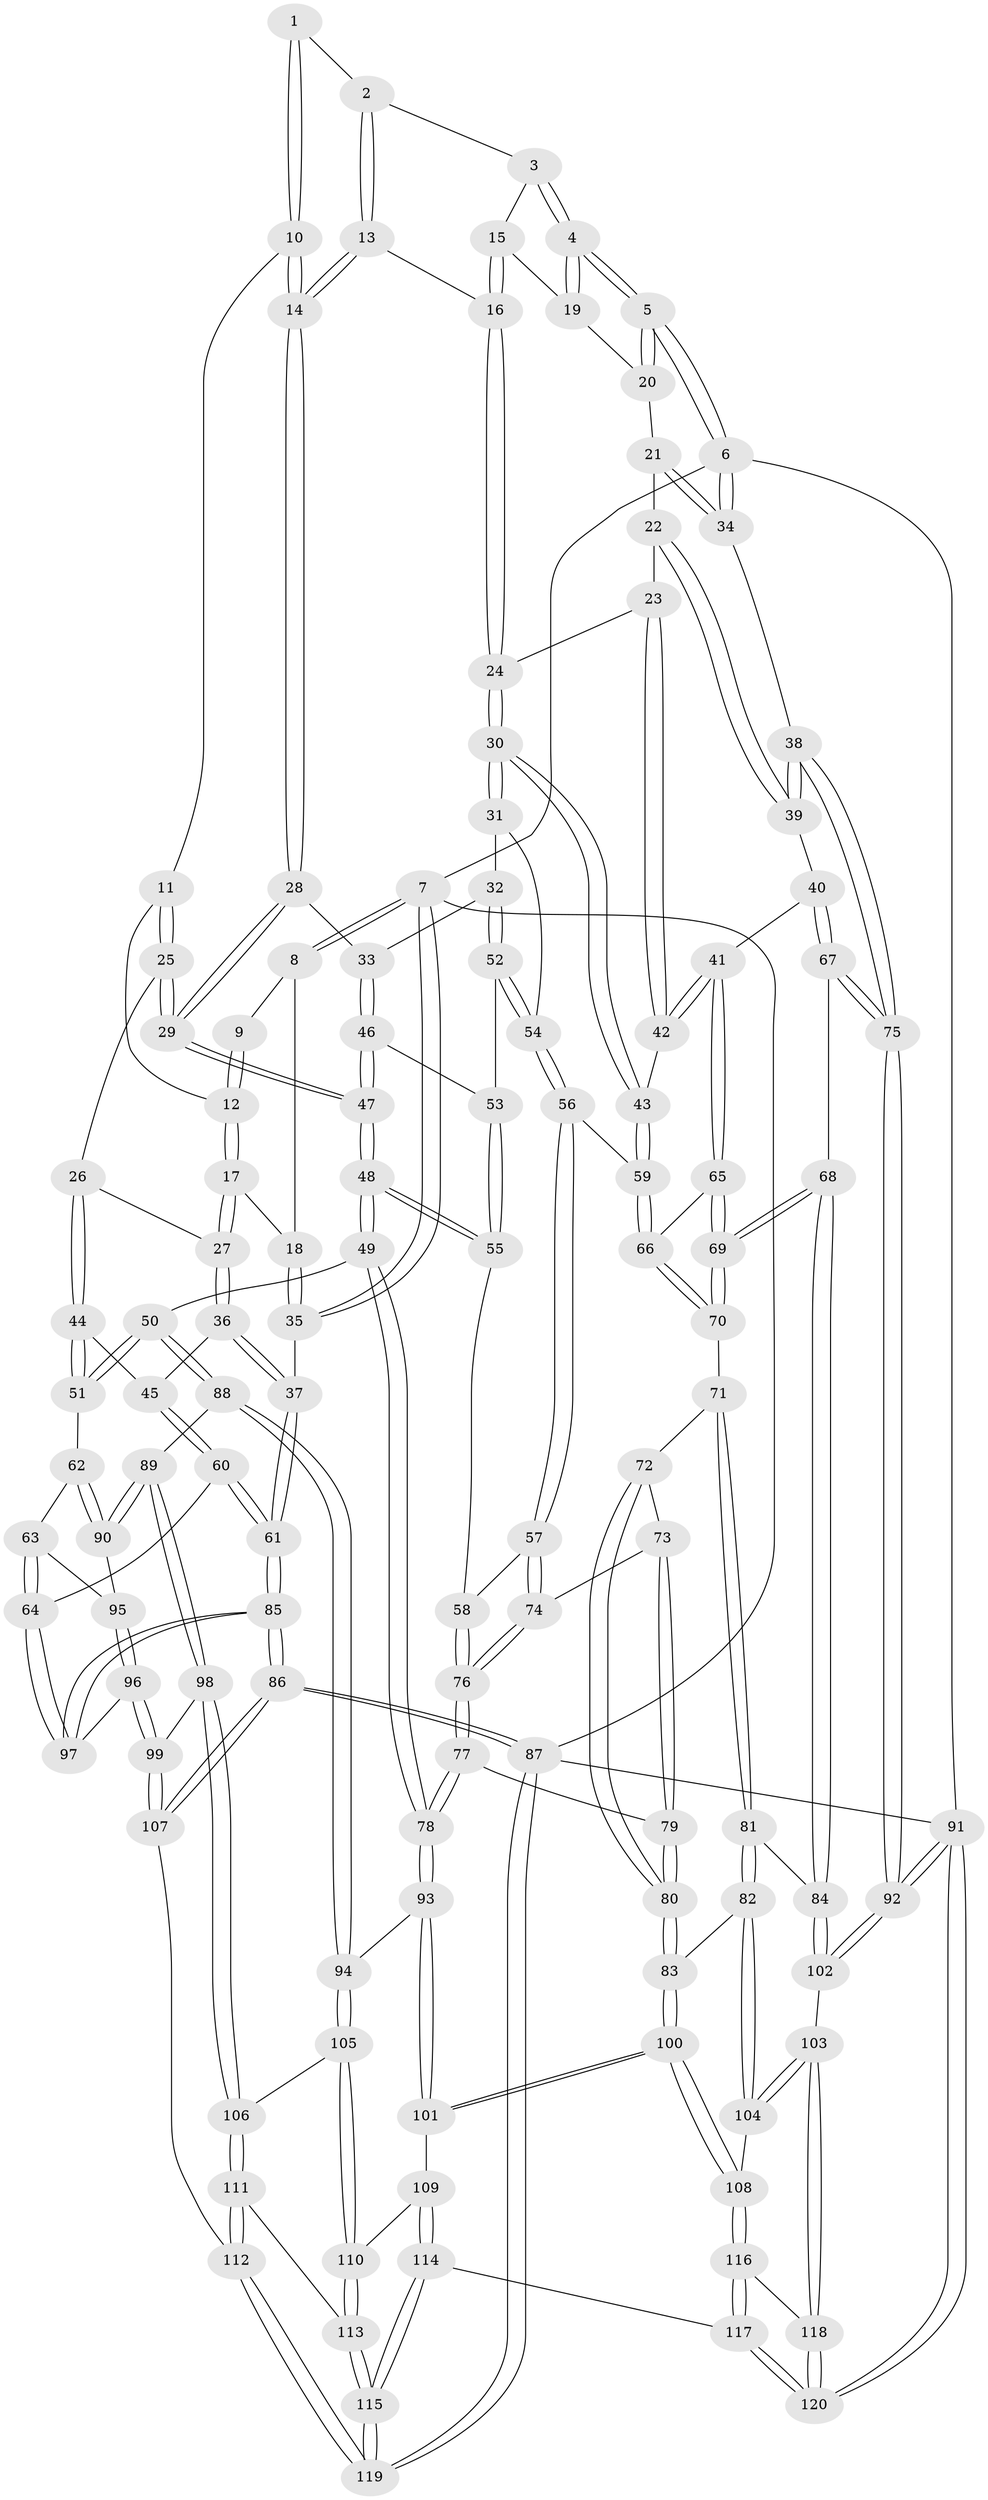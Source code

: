 // coarse degree distribution, {3: 0.1, 5: 0.38333333333333336, 1: 0.016666666666666666, 4: 0.35, 6: 0.15}
// Generated by graph-tools (version 1.1) at 2025/04/03/04/25 22:04:34]
// undirected, 120 vertices, 297 edges
graph export_dot {
graph [start="1"]
  node [color=gray90,style=filled];
  1 [pos="+0.5203676049827077+0"];
  2 [pos="+0.5970029783410338+0"];
  3 [pos="+0.6464945869101016+0"];
  4 [pos="+1+0"];
  5 [pos="+1+0"];
  6 [pos="+1+0"];
  7 [pos="+0+0"];
  8 [pos="+0.006444152054587527+0"];
  9 [pos="+0.43197894296016104+0"];
  10 [pos="+0.4546056772209401+0.1612069764740783"];
  11 [pos="+0.4460285845091751+0.16450245160479413"];
  12 [pos="+0.34575538940102774+0.0943160037311571"];
  13 [pos="+0.5930619842242375+0.1644042281443119"];
  14 [pos="+0.5674354438762641+0.19396469605570257"];
  15 [pos="+0.7628372663740878+0.09680339847546049"];
  16 [pos="+0.7421662446715723+0.1625331200164354"];
  17 [pos="+0.21850249431657368+0.1578839126274566"];
  18 [pos="+0.21771065734692435+0.15714368437256845"];
  19 [pos="+0.8244070544117231+0.09528707228336691"];
  20 [pos="+0.9013284039627071+0.1272975484502357"];
  21 [pos="+0.9158751794746013+0.18702061109067603"];
  22 [pos="+0.9095837098611692+0.23448350923976022"];
  23 [pos="+0.8955619420536303+0.2396116604908739"];
  24 [pos="+0.7712526067732206+0.23625454807188767"];
  25 [pos="+0.37895759355489844+0.2617039323965269"];
  26 [pos="+0.3577198476675855+0.2557650888346883"];
  27 [pos="+0.2197341042401805+0.1616698012321224"];
  28 [pos="+0.5728743593827298+0.23667303341538376"];
  29 [pos="+0.394207716821892+0.2927567408113808"];
  30 [pos="+0.7151205229275962+0.33707751526583785"];
  31 [pos="+0.6093362005380433+0.28446770114732545"];
  32 [pos="+0.6055922223931371+0.2817130216769438"];
  33 [pos="+0.5794832884931997+0.25811020580458377"];
  34 [pos="+1+0"];
  35 [pos="+0+0.2543951030819353"];
  36 [pos="+0.18755313991887484+0.2778349782085874"];
  37 [pos="+0+0.3264131830405252"];
  38 [pos="+1+0.3425876030470506"];
  39 [pos="+1+0.33493618939043496"];
  40 [pos="+0.9411392468077281+0.411779445113751"];
  41 [pos="+0.8650764190370721+0.4204483021744649"];
  42 [pos="+0.8501152760865156+0.40615420569524985"];
  43 [pos="+0.7198378678785828+0.3612533592155545"];
  44 [pos="+0.21619965514142117+0.3683700026068232"];
  45 [pos="+0.21445289834634695+0.36723695554400276"];
  46 [pos="+0.514559541071828+0.3215814999936197"];
  47 [pos="+0.4060186234383243+0.3329229214479017"];
  48 [pos="+0.3820056199352992+0.4664072075649986"];
  49 [pos="+0.37655155986220107+0.46977575015479844"];
  50 [pos="+0.3253887112491327+0.48714990875150727"];
  51 [pos="+0.3101642869251678+0.4824039275831742"];
  52 [pos="+0.5482091695938308+0.3763907367475265"];
  53 [pos="+0.53123563911032+0.3710934751792641"];
  54 [pos="+0.5726044902313797+0.39285567048439696"];
  55 [pos="+0.4384193152548525+0.4740039612630968"];
  56 [pos="+0.6036621989848571+0.44093936219177104"];
  57 [pos="+0.5831642631767043+0.46880759712976705"];
  58 [pos="+0.4694617179922698+0.48559065125449824"];
  59 [pos="+0.7036103514969864+0.3919405396237847"];
  60 [pos="+0+0.47176281671404235"];
  61 [pos="+0+0.46059565356764043"];
  62 [pos="+0.24611193489045421+0.5072857672796484"];
  63 [pos="+0.06473719646860417+0.5284688283136552"];
  64 [pos="+0+0.48655915486320733"];
  65 [pos="+0.8523842562931714+0.49056966250334805"];
  66 [pos="+0.7224475636365192+0.4812920789423802"];
  67 [pos="+0.9655391668054398+0.5708891863940667"];
  68 [pos="+0.880106269325257+0.5995592441190984"];
  69 [pos="+0.8598444788853176+0.5614956409267626"];
  70 [pos="+0.7175750277653454+0.5266322752964182"];
  71 [pos="+0.7019159866513621+0.5468077148358079"];
  72 [pos="+0.6832074073402202+0.5505292661566042"];
  73 [pos="+0.6197187554363826+0.5372177642746003"];
  74 [pos="+0.6172595161278829+0.5345877417502924"];
  75 [pos="+1+0.5716430261262911"];
  76 [pos="+0.5195454359903017+0.5799916189034247"];
  77 [pos="+0.5270531757667257+0.6205385448637315"];
  78 [pos="+0.47375745410635+0.6913568778862248"];
  79 [pos="+0.5925717918037414+0.6218217088485218"];
  80 [pos="+0.6357203624892526+0.6598991743196366"];
  81 [pos="+0.7519355089138668+0.6542400211562073"];
  82 [pos="+0.7451673557268681+0.6625682195901651"];
  83 [pos="+0.6656095453546848+0.7197499990806137"];
  84 [pos="+0.8724440347837843+0.619046555572504"];
  85 [pos="+0+0.9399264831928392"];
  86 [pos="+0+0.9883223496875616"];
  87 [pos="+0+1"];
  88 [pos="+0.3170954137558641+0.579802631955954"];
  89 [pos="+0.26296419356519124+0.6747345146718284"];
  90 [pos="+0.18507538541798896+0.6229747028573226"];
  91 [pos="+1+1"];
  92 [pos="+1+0.8796897719059856"];
  93 [pos="+0.46498261000840535+0.7205090175276364"];
  94 [pos="+0.4373352979681082+0.718677804203145"];
  95 [pos="+0.14682740280463785+0.6242298776414977"];
  96 [pos="+0.12745854402904697+0.7246793574578497"];
  97 [pos="+0.10610337099155032+0.7232676772199168"];
  98 [pos="+0.26076401975608526+0.7271679558635314"];
  99 [pos="+0.16382739069676658+0.75086190086033"];
  100 [pos="+0.6400129220096721+0.7959954091371239"];
  101 [pos="+0.5105515346328878+0.7774667628429074"];
  102 [pos="+0.9349887318126313+0.8225082289184761"];
  103 [pos="+0.9005164811598055+0.8383309998998428"];
  104 [pos="+0.8614776453120934+0.8304723385549415"];
  105 [pos="+0.3174866735384314+0.7599110783263229"];
  106 [pos="+0.29791494858583234+0.7591077985053832"];
  107 [pos="+0.1526146847747103+0.8153635090471337"];
  108 [pos="+0.6584463783837459+0.82286625514813"];
  109 [pos="+0.4757043940720565+0.8368633218220997"];
  110 [pos="+0.37861554165413025+0.8516662163954205"];
  111 [pos="+0.27630311246351974+0.8405149948883606"];
  112 [pos="+0.1943418992095521+0.9011750527056218"];
  113 [pos="+0.3450600685467922+0.9134909550836907"];
  114 [pos="+0.4444937422322625+1"];
  115 [pos="+0.38183714357545845+1"];
  116 [pos="+0.6392419373771885+1"];
  117 [pos="+0.5974183514779182+1"];
  118 [pos="+0.8733115127796505+0.8996023860006133"];
  119 [pos="+0.11643782006746588+1"];
  120 [pos="+0.8750537926063378+1"];
  1 -- 2;
  1 -- 10;
  1 -- 10;
  2 -- 3;
  2 -- 13;
  2 -- 13;
  3 -- 4;
  3 -- 4;
  3 -- 15;
  4 -- 5;
  4 -- 5;
  4 -- 19;
  4 -- 19;
  5 -- 6;
  5 -- 6;
  5 -- 20;
  5 -- 20;
  6 -- 7;
  6 -- 34;
  6 -- 34;
  6 -- 91;
  7 -- 8;
  7 -- 8;
  7 -- 35;
  7 -- 35;
  7 -- 87;
  8 -- 9;
  8 -- 18;
  9 -- 12;
  9 -- 12;
  10 -- 11;
  10 -- 14;
  10 -- 14;
  11 -- 12;
  11 -- 25;
  11 -- 25;
  12 -- 17;
  12 -- 17;
  13 -- 14;
  13 -- 14;
  13 -- 16;
  14 -- 28;
  14 -- 28;
  15 -- 16;
  15 -- 16;
  15 -- 19;
  16 -- 24;
  16 -- 24;
  17 -- 18;
  17 -- 27;
  17 -- 27;
  18 -- 35;
  18 -- 35;
  19 -- 20;
  20 -- 21;
  21 -- 22;
  21 -- 34;
  21 -- 34;
  22 -- 23;
  22 -- 39;
  22 -- 39;
  23 -- 24;
  23 -- 42;
  23 -- 42;
  24 -- 30;
  24 -- 30;
  25 -- 26;
  25 -- 29;
  25 -- 29;
  26 -- 27;
  26 -- 44;
  26 -- 44;
  27 -- 36;
  27 -- 36;
  28 -- 29;
  28 -- 29;
  28 -- 33;
  29 -- 47;
  29 -- 47;
  30 -- 31;
  30 -- 31;
  30 -- 43;
  30 -- 43;
  31 -- 32;
  31 -- 54;
  32 -- 33;
  32 -- 52;
  32 -- 52;
  33 -- 46;
  33 -- 46;
  34 -- 38;
  35 -- 37;
  36 -- 37;
  36 -- 37;
  36 -- 45;
  37 -- 61;
  37 -- 61;
  38 -- 39;
  38 -- 39;
  38 -- 75;
  38 -- 75;
  39 -- 40;
  40 -- 41;
  40 -- 67;
  40 -- 67;
  41 -- 42;
  41 -- 42;
  41 -- 65;
  41 -- 65;
  42 -- 43;
  43 -- 59;
  43 -- 59;
  44 -- 45;
  44 -- 51;
  44 -- 51;
  45 -- 60;
  45 -- 60;
  46 -- 47;
  46 -- 47;
  46 -- 53;
  47 -- 48;
  47 -- 48;
  48 -- 49;
  48 -- 49;
  48 -- 55;
  48 -- 55;
  49 -- 50;
  49 -- 78;
  49 -- 78;
  50 -- 51;
  50 -- 51;
  50 -- 88;
  50 -- 88;
  51 -- 62;
  52 -- 53;
  52 -- 54;
  52 -- 54;
  53 -- 55;
  53 -- 55;
  54 -- 56;
  54 -- 56;
  55 -- 58;
  56 -- 57;
  56 -- 57;
  56 -- 59;
  57 -- 58;
  57 -- 74;
  57 -- 74;
  58 -- 76;
  58 -- 76;
  59 -- 66;
  59 -- 66;
  60 -- 61;
  60 -- 61;
  60 -- 64;
  61 -- 85;
  61 -- 85;
  62 -- 63;
  62 -- 90;
  62 -- 90;
  63 -- 64;
  63 -- 64;
  63 -- 95;
  64 -- 97;
  64 -- 97;
  65 -- 66;
  65 -- 69;
  65 -- 69;
  66 -- 70;
  66 -- 70;
  67 -- 68;
  67 -- 75;
  67 -- 75;
  68 -- 69;
  68 -- 69;
  68 -- 84;
  68 -- 84;
  69 -- 70;
  69 -- 70;
  70 -- 71;
  71 -- 72;
  71 -- 81;
  71 -- 81;
  72 -- 73;
  72 -- 80;
  72 -- 80;
  73 -- 74;
  73 -- 79;
  73 -- 79;
  74 -- 76;
  74 -- 76;
  75 -- 92;
  75 -- 92;
  76 -- 77;
  76 -- 77;
  77 -- 78;
  77 -- 78;
  77 -- 79;
  78 -- 93;
  78 -- 93;
  79 -- 80;
  79 -- 80;
  80 -- 83;
  80 -- 83;
  81 -- 82;
  81 -- 82;
  81 -- 84;
  82 -- 83;
  82 -- 104;
  82 -- 104;
  83 -- 100;
  83 -- 100;
  84 -- 102;
  84 -- 102;
  85 -- 86;
  85 -- 86;
  85 -- 97;
  85 -- 97;
  86 -- 87;
  86 -- 87;
  86 -- 107;
  86 -- 107;
  87 -- 119;
  87 -- 119;
  87 -- 91;
  88 -- 89;
  88 -- 94;
  88 -- 94;
  89 -- 90;
  89 -- 90;
  89 -- 98;
  89 -- 98;
  90 -- 95;
  91 -- 92;
  91 -- 92;
  91 -- 120;
  91 -- 120;
  92 -- 102;
  92 -- 102;
  93 -- 94;
  93 -- 101;
  93 -- 101;
  94 -- 105;
  94 -- 105;
  95 -- 96;
  95 -- 96;
  96 -- 97;
  96 -- 99;
  96 -- 99;
  98 -- 99;
  98 -- 106;
  98 -- 106;
  99 -- 107;
  99 -- 107;
  100 -- 101;
  100 -- 101;
  100 -- 108;
  100 -- 108;
  101 -- 109;
  102 -- 103;
  103 -- 104;
  103 -- 104;
  103 -- 118;
  103 -- 118;
  104 -- 108;
  105 -- 106;
  105 -- 110;
  105 -- 110;
  106 -- 111;
  106 -- 111;
  107 -- 112;
  108 -- 116;
  108 -- 116;
  109 -- 110;
  109 -- 114;
  109 -- 114;
  110 -- 113;
  110 -- 113;
  111 -- 112;
  111 -- 112;
  111 -- 113;
  112 -- 119;
  112 -- 119;
  113 -- 115;
  113 -- 115;
  114 -- 115;
  114 -- 115;
  114 -- 117;
  115 -- 119;
  115 -- 119;
  116 -- 117;
  116 -- 117;
  116 -- 118;
  117 -- 120;
  117 -- 120;
  118 -- 120;
  118 -- 120;
}
